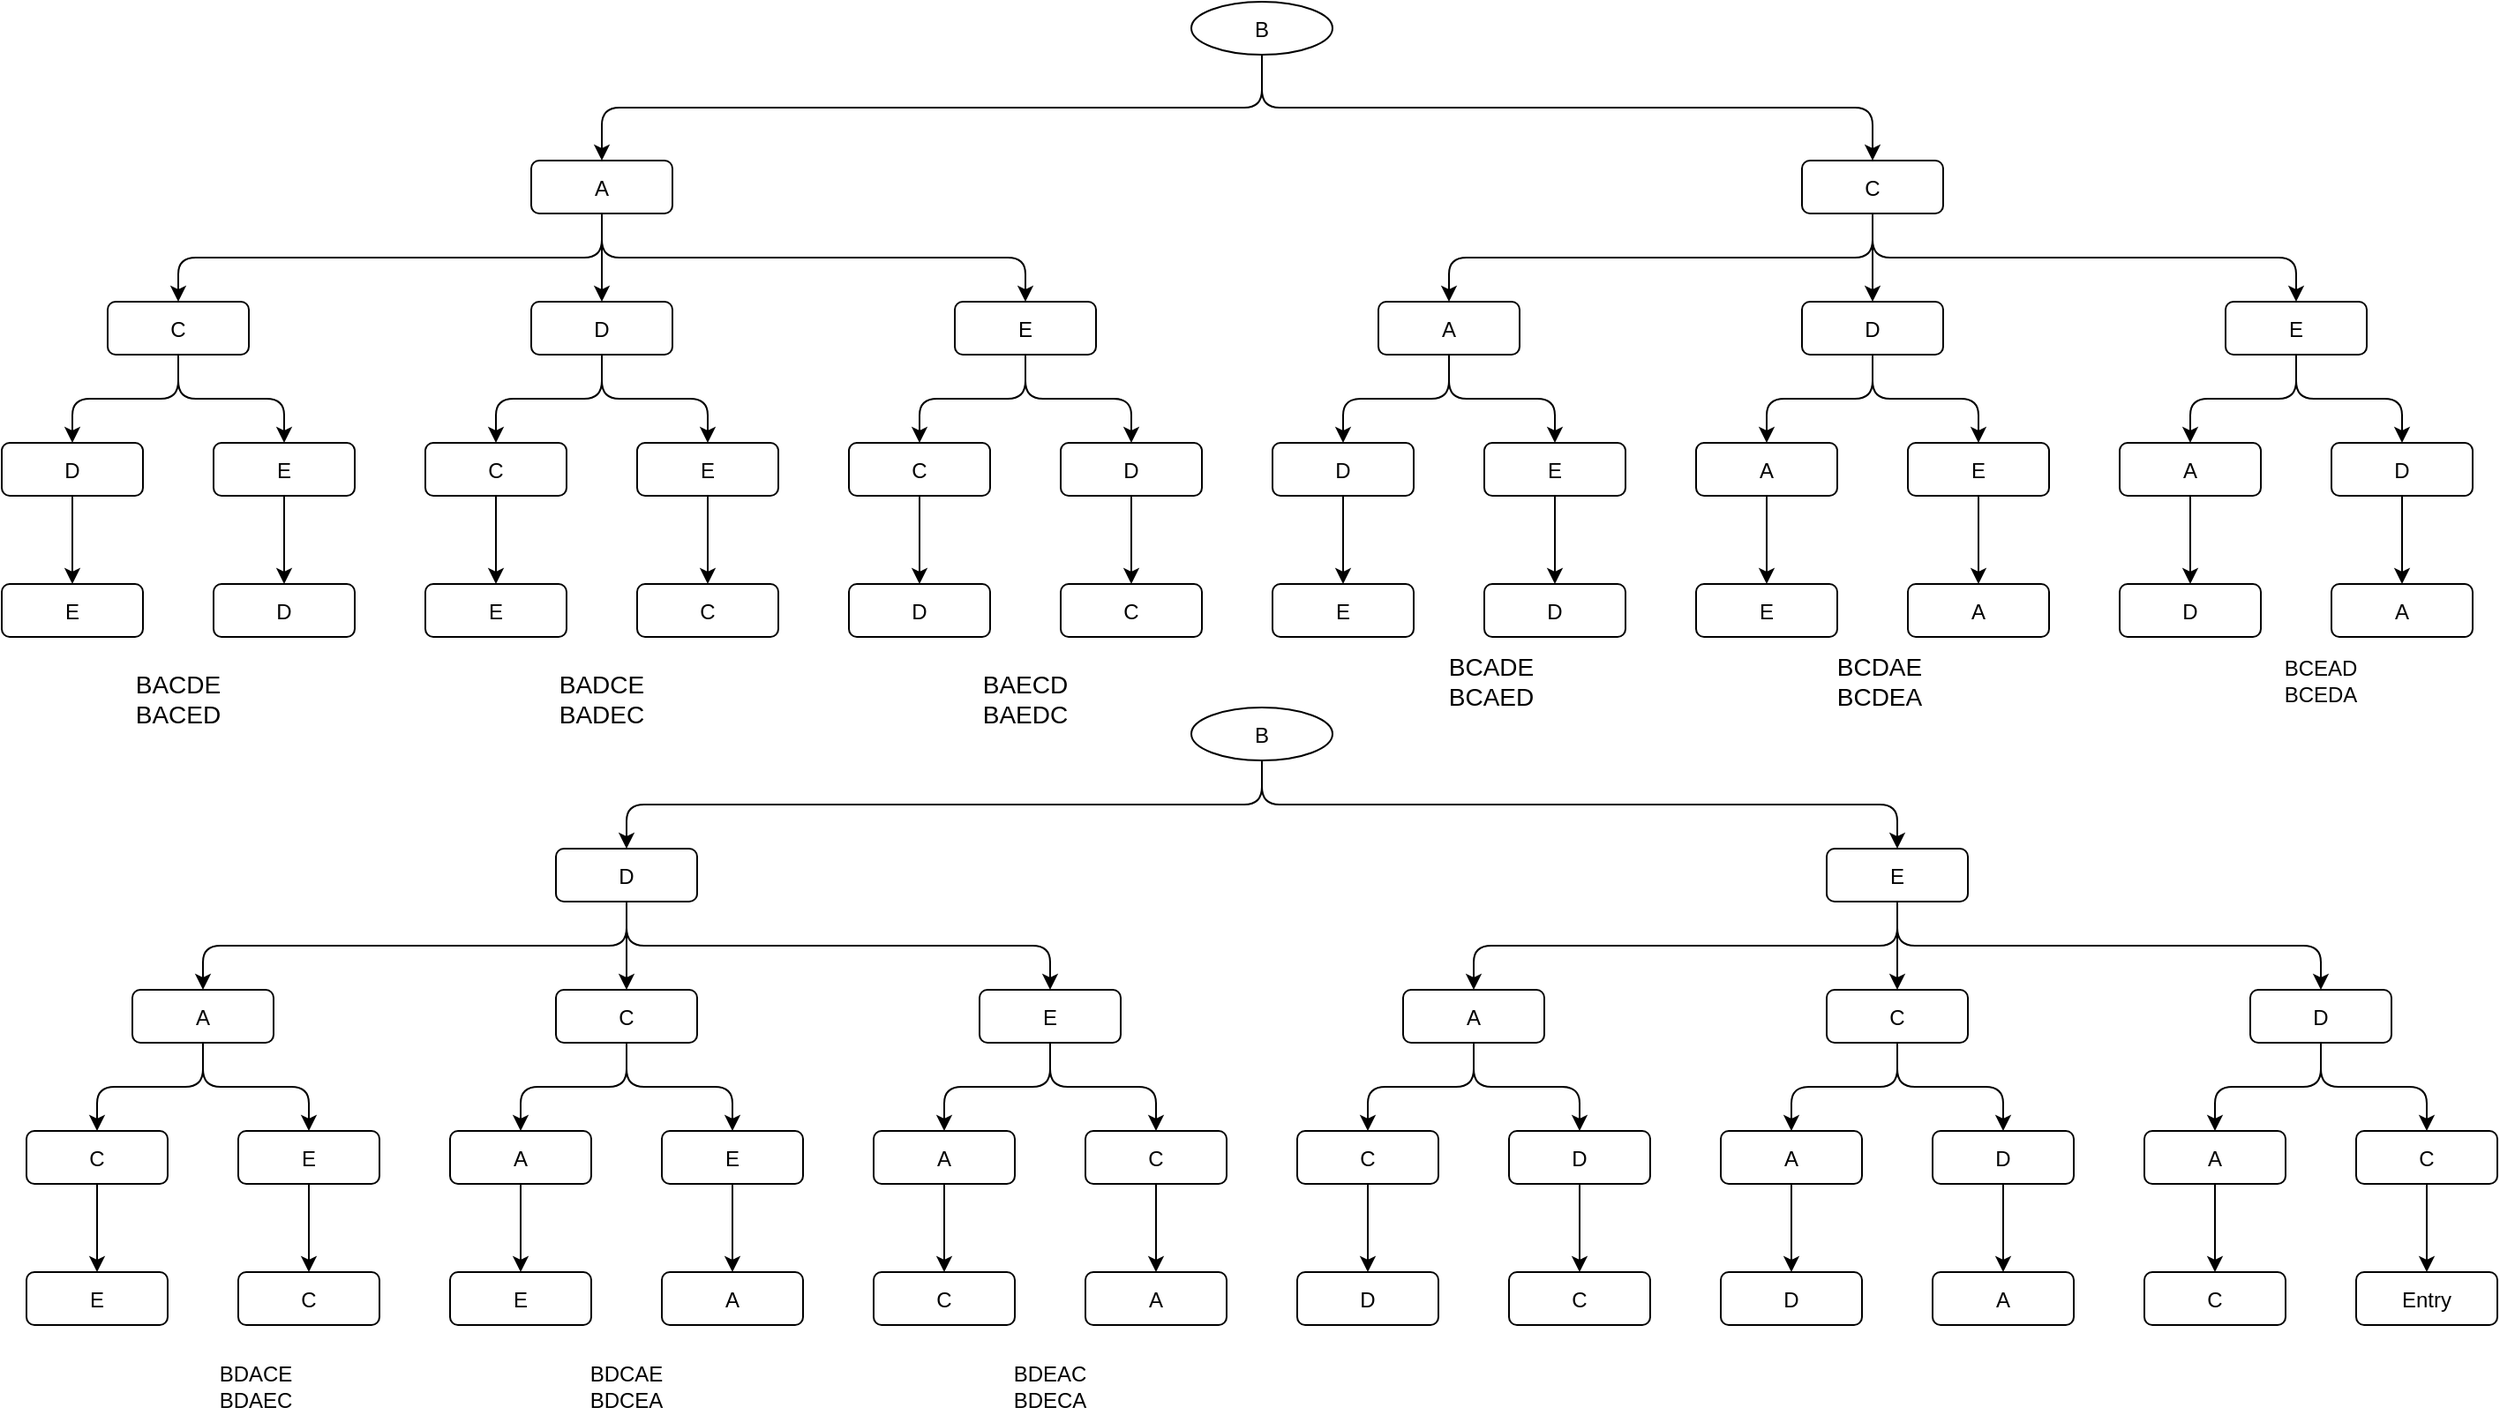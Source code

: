 <mxfile version="21.1.3" type="github">
  <diagram name="Page-1" id="O7FfPtnYejGDInr6tpNi">
    <mxGraphModel dx="1474" dy="924" grid="1" gridSize="10" guides="1" tooltips="1" connect="1" arrows="1" fold="1" page="1" pageScale="1" pageWidth="850" pageHeight="1100" math="0" shadow="0">
      <root>
        <mxCell id="0" />
        <mxCell id="1" parent="0" />
        <mxCell id="MlSDF2G6X2Ml6JZiUadf-2" value="B" style="ellipse" vertex="1" parent="1">
          <mxGeometry x="720" y="130" width="80" height="30" as="geometry" />
        </mxCell>
        <mxCell id="MlSDF2G6X2Ml6JZiUadf-3" value="A" style="rounded=1;" vertex="1" parent="1">
          <mxGeometry x="346" y="220" width="80" height="30" as="geometry" />
        </mxCell>
        <mxCell id="MlSDF2G6X2Ml6JZiUadf-4" value="" style="edgeStyle=elbowEdgeStyle;elbow=vertical;" edge="1" source="MlSDF2G6X2Ml6JZiUadf-2" target="MlSDF2G6X2Ml6JZiUadf-3" parent="1">
          <mxGeometry relative="1" as="geometry" />
        </mxCell>
        <mxCell id="MlSDF2G6X2Ml6JZiUadf-5" value="C" style="rounded=1;" vertex="1" parent="1">
          <mxGeometry x="106" y="300" width="80" height="30" as="geometry" />
        </mxCell>
        <mxCell id="MlSDF2G6X2Ml6JZiUadf-6" value="" style="edgeStyle=elbowEdgeStyle;elbow=vertical;" edge="1" source="MlSDF2G6X2Ml6JZiUadf-3" target="MlSDF2G6X2Ml6JZiUadf-5" parent="1">
          <mxGeometry relative="1" as="geometry" />
        </mxCell>
        <mxCell id="MlSDF2G6X2Ml6JZiUadf-7" value="C" style="rounded=1;" vertex="1" parent="1">
          <mxGeometry x="1066" y="220" width="80" height="30" as="geometry" />
        </mxCell>
        <mxCell id="MlSDF2G6X2Ml6JZiUadf-8" value="" style="edgeStyle=elbowEdgeStyle;elbow=vertical;" edge="1" source="MlSDF2G6X2Ml6JZiUadf-2" target="MlSDF2G6X2Ml6JZiUadf-7" parent="1">
          <mxGeometry relative="1" as="geometry" />
        </mxCell>
        <mxCell id="MlSDF2G6X2Ml6JZiUadf-13" value="D" style="rounded=1;" vertex="1" parent="1">
          <mxGeometry x="346" y="300" width="80" height="30" as="geometry" />
        </mxCell>
        <mxCell id="MlSDF2G6X2Ml6JZiUadf-14" value="" style="edgeStyle=elbowEdgeStyle;elbow=vertical;" edge="1" source="MlSDF2G6X2Ml6JZiUadf-3" target="MlSDF2G6X2Ml6JZiUadf-13" parent="1">
          <mxGeometry relative="1" as="geometry" />
        </mxCell>
        <mxCell id="MlSDF2G6X2Ml6JZiUadf-15" value="E" style="rounded=1;" vertex="1" parent="1">
          <mxGeometry x="586" y="300" width="80" height="30" as="geometry" />
        </mxCell>
        <mxCell id="MlSDF2G6X2Ml6JZiUadf-16" value="" style="edgeStyle=elbowEdgeStyle;elbow=vertical;" edge="1" source="MlSDF2G6X2Ml6JZiUadf-3" target="MlSDF2G6X2Ml6JZiUadf-15" parent="1">
          <mxGeometry relative="1" as="geometry" />
        </mxCell>
        <mxCell id="MlSDF2G6X2Ml6JZiUadf-17" value="D" style="rounded=1;" vertex="1" parent="1">
          <mxGeometry x="46" y="380" width="80" height="30" as="geometry" />
        </mxCell>
        <mxCell id="MlSDF2G6X2Ml6JZiUadf-18" value="" style="edgeStyle=elbowEdgeStyle;elbow=vertical;" edge="1" source="MlSDF2G6X2Ml6JZiUadf-5" target="MlSDF2G6X2Ml6JZiUadf-17" parent="1">
          <mxGeometry relative="1" as="geometry" />
        </mxCell>
        <mxCell id="MlSDF2G6X2Ml6JZiUadf-19" value="E" style="rounded=1;" vertex="1" parent="1">
          <mxGeometry x="166" y="380" width="80" height="30" as="geometry" />
        </mxCell>
        <mxCell id="MlSDF2G6X2Ml6JZiUadf-20" value="" style="edgeStyle=elbowEdgeStyle;elbow=vertical;" edge="1" source="MlSDF2G6X2Ml6JZiUadf-5" target="MlSDF2G6X2Ml6JZiUadf-19" parent="1">
          <mxGeometry relative="1" as="geometry" />
        </mxCell>
        <mxCell id="MlSDF2G6X2Ml6JZiUadf-21" value="C" style="rounded=1;" vertex="1" parent="1">
          <mxGeometry x="286" y="380" width="80" height="30" as="geometry" />
        </mxCell>
        <mxCell id="MlSDF2G6X2Ml6JZiUadf-22" value="" style="edgeStyle=elbowEdgeStyle;elbow=vertical;" edge="1" source="MlSDF2G6X2Ml6JZiUadf-13" target="MlSDF2G6X2Ml6JZiUadf-21" parent="1">
          <mxGeometry relative="1" as="geometry" />
        </mxCell>
        <mxCell id="MlSDF2G6X2Ml6JZiUadf-23" value="E" style="rounded=1;" vertex="1" parent="1">
          <mxGeometry x="406" y="380" width="80" height="30" as="geometry" />
        </mxCell>
        <mxCell id="MlSDF2G6X2Ml6JZiUadf-24" value="" style="edgeStyle=elbowEdgeStyle;elbow=vertical;" edge="1" source="MlSDF2G6X2Ml6JZiUadf-13" target="MlSDF2G6X2Ml6JZiUadf-23" parent="1">
          <mxGeometry relative="1" as="geometry" />
        </mxCell>
        <mxCell id="MlSDF2G6X2Ml6JZiUadf-25" value="C" style="rounded=1;" vertex="1" parent="1">
          <mxGeometry x="526" y="380" width="80" height="30" as="geometry" />
        </mxCell>
        <mxCell id="MlSDF2G6X2Ml6JZiUadf-26" value="" style="edgeStyle=elbowEdgeStyle;elbow=vertical;" edge="1" source="MlSDF2G6X2Ml6JZiUadf-15" target="MlSDF2G6X2Ml6JZiUadf-25" parent="1">
          <mxGeometry relative="1" as="geometry" />
        </mxCell>
        <mxCell id="MlSDF2G6X2Ml6JZiUadf-27" value="D" style="rounded=1;" vertex="1" parent="1">
          <mxGeometry x="646" y="380" width="80" height="30" as="geometry" />
        </mxCell>
        <mxCell id="MlSDF2G6X2Ml6JZiUadf-28" value="" style="edgeStyle=elbowEdgeStyle;elbow=vertical;" edge="1" source="MlSDF2G6X2Ml6JZiUadf-15" target="MlSDF2G6X2Ml6JZiUadf-27" parent="1">
          <mxGeometry relative="1" as="geometry" />
        </mxCell>
        <mxCell id="MlSDF2G6X2Ml6JZiUadf-29" value="A" style="rounded=1;" vertex="1" parent="1">
          <mxGeometry x="826" y="300" width="80" height="30" as="geometry" />
        </mxCell>
        <mxCell id="MlSDF2G6X2Ml6JZiUadf-30" value="" style="edgeStyle=elbowEdgeStyle;elbow=vertical;" edge="1" source="MlSDF2G6X2Ml6JZiUadf-7" target="MlSDF2G6X2Ml6JZiUadf-29" parent="1">
          <mxGeometry relative="1" as="geometry" />
        </mxCell>
        <mxCell id="MlSDF2G6X2Ml6JZiUadf-31" value="D" style="rounded=1;" vertex="1" parent="1">
          <mxGeometry x="1066" y="300" width="80" height="30" as="geometry" />
        </mxCell>
        <mxCell id="MlSDF2G6X2Ml6JZiUadf-32" value="" style="edgeStyle=elbowEdgeStyle;elbow=vertical;" edge="1" source="MlSDF2G6X2Ml6JZiUadf-7" target="MlSDF2G6X2Ml6JZiUadf-31" parent="1">
          <mxGeometry relative="1" as="geometry" />
        </mxCell>
        <mxCell id="MlSDF2G6X2Ml6JZiUadf-33" value="E" style="rounded=1;" vertex="1" parent="1">
          <mxGeometry x="1306" y="300" width="80" height="30" as="geometry" />
        </mxCell>
        <mxCell id="MlSDF2G6X2Ml6JZiUadf-34" value="" style="edgeStyle=elbowEdgeStyle;elbow=vertical;" edge="1" source="MlSDF2G6X2Ml6JZiUadf-7" target="MlSDF2G6X2Ml6JZiUadf-33" parent="1">
          <mxGeometry relative="1" as="geometry" />
        </mxCell>
        <mxCell id="MlSDF2G6X2Ml6JZiUadf-35" value="D" style="rounded=1;" vertex="1" parent="1">
          <mxGeometry x="766" y="380" width="80" height="30" as="geometry" />
        </mxCell>
        <mxCell id="MlSDF2G6X2Ml6JZiUadf-36" value="" style="edgeStyle=elbowEdgeStyle;elbow=vertical;" edge="1" source="MlSDF2G6X2Ml6JZiUadf-29" target="MlSDF2G6X2Ml6JZiUadf-35" parent="1">
          <mxGeometry relative="1" as="geometry" />
        </mxCell>
        <mxCell id="MlSDF2G6X2Ml6JZiUadf-37" value="E" style="rounded=1;" vertex="1" parent="1">
          <mxGeometry x="766" y="460" width="80" height="30" as="geometry" />
        </mxCell>
        <mxCell id="MlSDF2G6X2Ml6JZiUadf-38" value="" style="edgeStyle=elbowEdgeStyle;elbow=vertical;" edge="1" source="MlSDF2G6X2Ml6JZiUadf-35" target="MlSDF2G6X2Ml6JZiUadf-37" parent="1">
          <mxGeometry relative="1" as="geometry" />
        </mxCell>
        <mxCell id="MlSDF2G6X2Ml6JZiUadf-39" value="E" style="rounded=1;" vertex="1" parent="1">
          <mxGeometry x="886" y="380" width="80" height="30" as="geometry" />
        </mxCell>
        <mxCell id="MlSDF2G6X2Ml6JZiUadf-40" value="" style="edgeStyle=elbowEdgeStyle;elbow=vertical;" edge="1" source="MlSDF2G6X2Ml6JZiUadf-29" target="MlSDF2G6X2Ml6JZiUadf-39" parent="1">
          <mxGeometry relative="1" as="geometry" />
        </mxCell>
        <mxCell id="MlSDF2G6X2Ml6JZiUadf-41" value="A" style="rounded=1;" vertex="1" parent="1">
          <mxGeometry x="1006" y="380" width="80" height="30" as="geometry" />
        </mxCell>
        <mxCell id="MlSDF2G6X2Ml6JZiUadf-42" value="" style="edgeStyle=elbowEdgeStyle;elbow=vertical;" edge="1" source="MlSDF2G6X2Ml6JZiUadf-31" target="MlSDF2G6X2Ml6JZiUadf-41" parent="1">
          <mxGeometry relative="1" as="geometry" />
        </mxCell>
        <mxCell id="MlSDF2G6X2Ml6JZiUadf-43" value="E" style="rounded=1;" vertex="1" parent="1">
          <mxGeometry x="1126" y="380" width="80" height="30" as="geometry" />
        </mxCell>
        <mxCell id="MlSDF2G6X2Ml6JZiUadf-44" value="" style="edgeStyle=elbowEdgeStyle;elbow=vertical;" edge="1" source="MlSDF2G6X2Ml6JZiUadf-31" target="MlSDF2G6X2Ml6JZiUadf-43" parent="1">
          <mxGeometry relative="1" as="geometry" />
        </mxCell>
        <mxCell id="MlSDF2G6X2Ml6JZiUadf-45" value="A" style="rounded=1;" vertex="1" parent="1">
          <mxGeometry x="1246" y="380" width="80" height="30" as="geometry" />
        </mxCell>
        <mxCell id="MlSDF2G6X2Ml6JZiUadf-46" value="" style="edgeStyle=elbowEdgeStyle;elbow=vertical;" edge="1" source="MlSDF2G6X2Ml6JZiUadf-33" target="MlSDF2G6X2Ml6JZiUadf-45" parent="1">
          <mxGeometry relative="1" as="geometry" />
        </mxCell>
        <mxCell id="MlSDF2G6X2Ml6JZiUadf-47" value="D" style="rounded=1;" vertex="1" parent="1">
          <mxGeometry x="1366" y="380" width="80" height="30" as="geometry" />
        </mxCell>
        <mxCell id="MlSDF2G6X2Ml6JZiUadf-48" value="" style="edgeStyle=elbowEdgeStyle;elbow=vertical;" edge="1" source="MlSDF2G6X2Ml6JZiUadf-33" target="MlSDF2G6X2Ml6JZiUadf-47" parent="1">
          <mxGeometry relative="1" as="geometry" />
        </mxCell>
        <mxCell id="MlSDF2G6X2Ml6JZiUadf-49" value="E" style="rounded=1;" vertex="1" parent="1">
          <mxGeometry x="46" y="460" width="80" height="30" as="geometry" />
        </mxCell>
        <mxCell id="MlSDF2G6X2Ml6JZiUadf-50" value="" style="edgeStyle=elbowEdgeStyle;elbow=vertical;" edge="1" source="MlSDF2G6X2Ml6JZiUadf-17" target="MlSDF2G6X2Ml6JZiUadf-49" parent="1">
          <mxGeometry relative="1" as="geometry" />
        </mxCell>
        <mxCell id="MlSDF2G6X2Ml6JZiUadf-51" value="D" style="rounded=1;" vertex="1" parent="1">
          <mxGeometry x="166" y="460" width="80" height="30" as="geometry" />
        </mxCell>
        <mxCell id="MlSDF2G6X2Ml6JZiUadf-52" value="" style="edgeStyle=elbowEdgeStyle;elbow=vertical;" edge="1" source="MlSDF2G6X2Ml6JZiUadf-19" target="MlSDF2G6X2Ml6JZiUadf-51" parent="1">
          <mxGeometry relative="1" as="geometry" />
        </mxCell>
        <mxCell id="MlSDF2G6X2Ml6JZiUadf-53" value="E" style="rounded=1;" vertex="1" parent="1">
          <mxGeometry x="286" y="460" width="80" height="30" as="geometry" />
        </mxCell>
        <mxCell id="MlSDF2G6X2Ml6JZiUadf-54" value="" style="edgeStyle=elbowEdgeStyle;elbow=vertical;" edge="1" source="MlSDF2G6X2Ml6JZiUadf-21" target="MlSDF2G6X2Ml6JZiUadf-53" parent="1">
          <mxGeometry relative="1" as="geometry" />
        </mxCell>
        <mxCell id="MlSDF2G6X2Ml6JZiUadf-55" value="C" style="rounded=1;" vertex="1" parent="1">
          <mxGeometry x="406" y="460" width="80" height="30" as="geometry" />
        </mxCell>
        <mxCell id="MlSDF2G6X2Ml6JZiUadf-56" value="" style="edgeStyle=elbowEdgeStyle;elbow=vertical;" edge="1" source="MlSDF2G6X2Ml6JZiUadf-23" target="MlSDF2G6X2Ml6JZiUadf-55" parent="1">
          <mxGeometry relative="1" as="geometry" />
        </mxCell>
        <mxCell id="MlSDF2G6X2Ml6JZiUadf-57" value="D" style="rounded=1;" vertex="1" parent="1">
          <mxGeometry x="526" y="460" width="80" height="30" as="geometry" />
        </mxCell>
        <mxCell id="MlSDF2G6X2Ml6JZiUadf-58" value="" style="edgeStyle=elbowEdgeStyle;elbow=vertical;" edge="1" source="MlSDF2G6X2Ml6JZiUadf-25" target="MlSDF2G6X2Ml6JZiUadf-57" parent="1">
          <mxGeometry relative="1" as="geometry" />
        </mxCell>
        <mxCell id="MlSDF2G6X2Ml6JZiUadf-59" value="C" style="rounded=1;" vertex="1" parent="1">
          <mxGeometry x="646" y="460" width="80" height="30" as="geometry" />
        </mxCell>
        <mxCell id="MlSDF2G6X2Ml6JZiUadf-60" value="" style="edgeStyle=elbowEdgeStyle;elbow=vertical;" edge="1" source="MlSDF2G6X2Ml6JZiUadf-27" target="MlSDF2G6X2Ml6JZiUadf-59" parent="1">
          <mxGeometry relative="1" as="geometry" />
        </mxCell>
        <mxCell id="MlSDF2G6X2Ml6JZiUadf-61" value="D" style="rounded=1;" vertex="1" parent="1">
          <mxGeometry x="886" y="460" width="80" height="30" as="geometry" />
        </mxCell>
        <mxCell id="MlSDF2G6X2Ml6JZiUadf-62" value="" style="edgeStyle=elbowEdgeStyle;elbow=vertical;" edge="1" source="MlSDF2G6X2Ml6JZiUadf-39" target="MlSDF2G6X2Ml6JZiUadf-61" parent="1">
          <mxGeometry relative="1" as="geometry" />
        </mxCell>
        <mxCell id="MlSDF2G6X2Ml6JZiUadf-63" value="E" style="rounded=1;" vertex="1" parent="1">
          <mxGeometry x="1006" y="460" width="80" height="30" as="geometry" />
        </mxCell>
        <mxCell id="MlSDF2G6X2Ml6JZiUadf-64" value="" style="edgeStyle=elbowEdgeStyle;elbow=vertical;" edge="1" source="MlSDF2G6X2Ml6JZiUadf-41" target="MlSDF2G6X2Ml6JZiUadf-63" parent="1">
          <mxGeometry relative="1" as="geometry" />
        </mxCell>
        <mxCell id="MlSDF2G6X2Ml6JZiUadf-65" value="A" style="rounded=1;" vertex="1" parent="1">
          <mxGeometry x="1126" y="460" width="80" height="30" as="geometry" />
        </mxCell>
        <mxCell id="MlSDF2G6X2Ml6JZiUadf-66" value="" style="edgeStyle=elbowEdgeStyle;elbow=vertical;" edge="1" source="MlSDF2G6X2Ml6JZiUadf-43" target="MlSDF2G6X2Ml6JZiUadf-65" parent="1">
          <mxGeometry relative="1" as="geometry" />
        </mxCell>
        <mxCell id="MlSDF2G6X2Ml6JZiUadf-67" value="D" style="rounded=1;" vertex="1" parent="1">
          <mxGeometry x="1246" y="460" width="80" height="30" as="geometry" />
        </mxCell>
        <mxCell id="MlSDF2G6X2Ml6JZiUadf-68" value="" style="edgeStyle=elbowEdgeStyle;elbow=vertical;" edge="1" source="MlSDF2G6X2Ml6JZiUadf-45" target="MlSDF2G6X2Ml6JZiUadf-67" parent="1">
          <mxGeometry relative="1" as="geometry" />
        </mxCell>
        <mxCell id="MlSDF2G6X2Ml6JZiUadf-69" value="A" style="rounded=1;" vertex="1" parent="1">
          <mxGeometry x="1366" y="460" width="80" height="30" as="geometry" />
        </mxCell>
        <mxCell id="MlSDF2G6X2Ml6JZiUadf-70" value="" style="edgeStyle=elbowEdgeStyle;elbow=vertical;" edge="1" source="MlSDF2G6X2Ml6JZiUadf-47" target="MlSDF2G6X2Ml6JZiUadf-69" parent="1">
          <mxGeometry relative="1" as="geometry" />
        </mxCell>
        <mxCell id="MlSDF2G6X2Ml6JZiUadf-92" value="B" style="ellipse" vertex="1" parent="1">
          <mxGeometry x="720" y="530" width="80" height="30" as="geometry" />
        </mxCell>
        <mxCell id="MlSDF2G6X2Ml6JZiUadf-93" value="D" style="rounded=1;" vertex="1" parent="1">
          <mxGeometry x="360" y="610" width="80" height="30" as="geometry" />
        </mxCell>
        <mxCell id="MlSDF2G6X2Ml6JZiUadf-94" value="" style="edgeStyle=elbowEdgeStyle;elbow=vertical;" edge="1" source="MlSDF2G6X2Ml6JZiUadf-92" target="MlSDF2G6X2Ml6JZiUadf-93" parent="1">
          <mxGeometry relative="1" as="geometry" />
        </mxCell>
        <mxCell id="MlSDF2G6X2Ml6JZiUadf-95" value="E" style="rounded=1;" vertex="1" parent="1">
          <mxGeometry x="1080" y="610" width="80" height="30" as="geometry" />
        </mxCell>
        <mxCell id="MlSDF2G6X2Ml6JZiUadf-96" value="" style="edgeStyle=elbowEdgeStyle;elbow=vertical;" edge="1" source="MlSDF2G6X2Ml6JZiUadf-92" target="MlSDF2G6X2Ml6JZiUadf-95" parent="1">
          <mxGeometry relative="1" as="geometry" />
        </mxCell>
        <mxCell id="MlSDF2G6X2Ml6JZiUadf-97" value="A" style="rounded=1;" vertex="1" parent="1">
          <mxGeometry x="120" y="690" width="80" height="30" as="geometry" />
        </mxCell>
        <mxCell id="MlSDF2G6X2Ml6JZiUadf-98" value="" style="edgeStyle=elbowEdgeStyle;elbow=vertical;" edge="1" source="MlSDF2G6X2Ml6JZiUadf-93" target="MlSDF2G6X2Ml6JZiUadf-97" parent="1">
          <mxGeometry relative="1" as="geometry" />
        </mxCell>
        <mxCell id="MlSDF2G6X2Ml6JZiUadf-99" value="C" style="rounded=1;" vertex="1" parent="1">
          <mxGeometry x="360" y="690" width="80" height="30" as="geometry" />
        </mxCell>
        <mxCell id="MlSDF2G6X2Ml6JZiUadf-100" value="" style="edgeStyle=elbowEdgeStyle;elbow=vertical;" edge="1" source="MlSDF2G6X2Ml6JZiUadf-93" target="MlSDF2G6X2Ml6JZiUadf-99" parent="1">
          <mxGeometry relative="1" as="geometry" />
        </mxCell>
        <mxCell id="MlSDF2G6X2Ml6JZiUadf-101" value="E" style="rounded=1;" vertex="1" parent="1">
          <mxGeometry x="600" y="690" width="80" height="30" as="geometry" />
        </mxCell>
        <mxCell id="MlSDF2G6X2Ml6JZiUadf-102" value="" style="edgeStyle=elbowEdgeStyle;elbow=vertical;" edge="1" source="MlSDF2G6X2Ml6JZiUadf-93" target="MlSDF2G6X2Ml6JZiUadf-101" parent="1">
          <mxGeometry relative="1" as="geometry" />
        </mxCell>
        <mxCell id="MlSDF2G6X2Ml6JZiUadf-103" value="A" style="rounded=1;" vertex="1" parent="1">
          <mxGeometry x="840" y="690" width="80" height="30" as="geometry" />
        </mxCell>
        <mxCell id="MlSDF2G6X2Ml6JZiUadf-104" value="" style="edgeStyle=elbowEdgeStyle;elbow=vertical;" edge="1" source="MlSDF2G6X2Ml6JZiUadf-95" target="MlSDF2G6X2Ml6JZiUadf-103" parent="1">
          <mxGeometry relative="1" as="geometry" />
        </mxCell>
        <mxCell id="MlSDF2G6X2Ml6JZiUadf-105" value="C" style="rounded=1;" vertex="1" parent="1">
          <mxGeometry x="1080" y="690" width="80" height="30" as="geometry" />
        </mxCell>
        <mxCell id="MlSDF2G6X2Ml6JZiUadf-106" value="" style="edgeStyle=elbowEdgeStyle;elbow=vertical;" edge="1" source="MlSDF2G6X2Ml6JZiUadf-95" target="MlSDF2G6X2Ml6JZiUadf-105" parent="1">
          <mxGeometry relative="1" as="geometry" />
        </mxCell>
        <mxCell id="MlSDF2G6X2Ml6JZiUadf-107" value="D" style="rounded=1;" vertex="1" parent="1">
          <mxGeometry x="1320" y="690" width="80" height="30" as="geometry" />
        </mxCell>
        <mxCell id="MlSDF2G6X2Ml6JZiUadf-108" value="" style="edgeStyle=elbowEdgeStyle;elbow=vertical;" edge="1" source="MlSDF2G6X2Ml6JZiUadf-95" target="MlSDF2G6X2Ml6JZiUadf-107" parent="1">
          <mxGeometry relative="1" as="geometry" />
        </mxCell>
        <mxCell id="MlSDF2G6X2Ml6JZiUadf-109" value="C" style="rounded=1;" vertex="1" parent="1">
          <mxGeometry x="60" y="770" width="80" height="30" as="geometry" />
        </mxCell>
        <mxCell id="MlSDF2G6X2Ml6JZiUadf-110" value="" style="edgeStyle=elbowEdgeStyle;elbow=vertical;" edge="1" source="MlSDF2G6X2Ml6JZiUadf-97" target="MlSDF2G6X2Ml6JZiUadf-109" parent="1">
          <mxGeometry relative="1" as="geometry" />
        </mxCell>
        <mxCell id="MlSDF2G6X2Ml6JZiUadf-111" value="E" style="rounded=1;" vertex="1" parent="1">
          <mxGeometry x="180" y="770" width="80" height="30" as="geometry" />
        </mxCell>
        <mxCell id="MlSDF2G6X2Ml6JZiUadf-112" value="" style="edgeStyle=elbowEdgeStyle;elbow=vertical;" edge="1" source="MlSDF2G6X2Ml6JZiUadf-97" target="MlSDF2G6X2Ml6JZiUadf-111" parent="1">
          <mxGeometry relative="1" as="geometry" />
        </mxCell>
        <mxCell id="MlSDF2G6X2Ml6JZiUadf-113" value="A" style="rounded=1;" vertex="1" parent="1">
          <mxGeometry x="300" y="770" width="80" height="30" as="geometry" />
        </mxCell>
        <mxCell id="MlSDF2G6X2Ml6JZiUadf-114" value="" style="edgeStyle=elbowEdgeStyle;elbow=vertical;" edge="1" source="MlSDF2G6X2Ml6JZiUadf-99" target="MlSDF2G6X2Ml6JZiUadf-113" parent="1">
          <mxGeometry relative="1" as="geometry" />
        </mxCell>
        <mxCell id="MlSDF2G6X2Ml6JZiUadf-115" value="E" style="rounded=1;" vertex="1" parent="1">
          <mxGeometry x="420" y="770" width="80" height="30" as="geometry" />
        </mxCell>
        <mxCell id="MlSDF2G6X2Ml6JZiUadf-116" value="" style="edgeStyle=elbowEdgeStyle;elbow=vertical;" edge="1" source="MlSDF2G6X2Ml6JZiUadf-99" target="MlSDF2G6X2Ml6JZiUadf-115" parent="1">
          <mxGeometry relative="1" as="geometry" />
        </mxCell>
        <mxCell id="MlSDF2G6X2Ml6JZiUadf-117" value="A" style="rounded=1;" vertex="1" parent="1">
          <mxGeometry x="540" y="770" width="80" height="30" as="geometry" />
        </mxCell>
        <mxCell id="MlSDF2G6X2Ml6JZiUadf-118" value="" style="edgeStyle=elbowEdgeStyle;elbow=vertical;" edge="1" source="MlSDF2G6X2Ml6JZiUadf-101" target="MlSDF2G6X2Ml6JZiUadf-117" parent="1">
          <mxGeometry relative="1" as="geometry" />
        </mxCell>
        <mxCell id="MlSDF2G6X2Ml6JZiUadf-119" value="C" style="rounded=1;" vertex="1" parent="1">
          <mxGeometry x="660" y="770" width="80" height="30" as="geometry" />
        </mxCell>
        <mxCell id="MlSDF2G6X2Ml6JZiUadf-120" value="" style="edgeStyle=elbowEdgeStyle;elbow=vertical;" edge="1" source="MlSDF2G6X2Ml6JZiUadf-101" target="MlSDF2G6X2Ml6JZiUadf-119" parent="1">
          <mxGeometry relative="1" as="geometry" />
        </mxCell>
        <mxCell id="MlSDF2G6X2Ml6JZiUadf-121" value="C" style="rounded=1;" vertex="1" parent="1">
          <mxGeometry x="780" y="770" width="80" height="30" as="geometry" />
        </mxCell>
        <mxCell id="MlSDF2G6X2Ml6JZiUadf-122" value="" style="edgeStyle=elbowEdgeStyle;elbow=vertical;" edge="1" source="MlSDF2G6X2Ml6JZiUadf-103" target="MlSDF2G6X2Ml6JZiUadf-121" parent="1">
          <mxGeometry relative="1" as="geometry" />
        </mxCell>
        <mxCell id="MlSDF2G6X2Ml6JZiUadf-123" value="D" style="rounded=1;" vertex="1" parent="1">
          <mxGeometry x="900" y="770" width="80" height="30" as="geometry" />
        </mxCell>
        <mxCell id="MlSDF2G6X2Ml6JZiUadf-124" value="" style="edgeStyle=elbowEdgeStyle;elbow=vertical;" edge="1" source="MlSDF2G6X2Ml6JZiUadf-103" target="MlSDF2G6X2Ml6JZiUadf-123" parent="1">
          <mxGeometry relative="1" as="geometry" />
        </mxCell>
        <mxCell id="MlSDF2G6X2Ml6JZiUadf-125" value="A" style="rounded=1;" vertex="1" parent="1">
          <mxGeometry x="1020" y="770" width="80" height="30" as="geometry" />
        </mxCell>
        <mxCell id="MlSDF2G6X2Ml6JZiUadf-126" value="" style="edgeStyle=elbowEdgeStyle;elbow=vertical;" edge="1" source="MlSDF2G6X2Ml6JZiUadf-105" target="MlSDF2G6X2Ml6JZiUadf-125" parent="1">
          <mxGeometry relative="1" as="geometry" />
        </mxCell>
        <mxCell id="MlSDF2G6X2Ml6JZiUadf-127" value="D" style="rounded=1;" vertex="1" parent="1">
          <mxGeometry x="1140" y="770" width="80" height="30" as="geometry" />
        </mxCell>
        <mxCell id="MlSDF2G6X2Ml6JZiUadf-128" value="" style="edgeStyle=elbowEdgeStyle;elbow=vertical;" edge="1" source="MlSDF2G6X2Ml6JZiUadf-105" target="MlSDF2G6X2Ml6JZiUadf-127" parent="1">
          <mxGeometry relative="1" as="geometry" />
        </mxCell>
        <mxCell id="MlSDF2G6X2Ml6JZiUadf-129" value="A" style="rounded=1;" vertex="1" parent="1">
          <mxGeometry x="1260" y="770" width="80" height="30" as="geometry" />
        </mxCell>
        <mxCell id="MlSDF2G6X2Ml6JZiUadf-130" value="" style="edgeStyle=elbowEdgeStyle;elbow=vertical;" edge="1" source="MlSDF2G6X2Ml6JZiUadf-107" target="MlSDF2G6X2Ml6JZiUadf-129" parent="1">
          <mxGeometry relative="1" as="geometry" />
        </mxCell>
        <mxCell id="MlSDF2G6X2Ml6JZiUadf-131" value="C" style="rounded=1;" vertex="1" parent="1">
          <mxGeometry x="1380" y="770" width="80" height="30" as="geometry" />
        </mxCell>
        <mxCell id="MlSDF2G6X2Ml6JZiUadf-132" value="" style="edgeStyle=elbowEdgeStyle;elbow=vertical;" edge="1" source="MlSDF2G6X2Ml6JZiUadf-107" target="MlSDF2G6X2Ml6JZiUadf-131" parent="1">
          <mxGeometry relative="1" as="geometry" />
        </mxCell>
        <mxCell id="MlSDF2G6X2Ml6JZiUadf-133" value="E" style="rounded=1;" vertex="1" parent="1">
          <mxGeometry x="60" y="850" width="80" height="30" as="geometry" />
        </mxCell>
        <mxCell id="MlSDF2G6X2Ml6JZiUadf-134" value="" style="edgeStyle=elbowEdgeStyle;elbow=vertical;" edge="1" source="MlSDF2G6X2Ml6JZiUadf-109" target="MlSDF2G6X2Ml6JZiUadf-133" parent="1">
          <mxGeometry relative="1" as="geometry" />
        </mxCell>
        <mxCell id="MlSDF2G6X2Ml6JZiUadf-135" value="C" style="rounded=1;" vertex="1" parent="1">
          <mxGeometry x="180" y="850" width="80" height="30" as="geometry" />
        </mxCell>
        <mxCell id="MlSDF2G6X2Ml6JZiUadf-136" value="" style="edgeStyle=elbowEdgeStyle;elbow=vertical;" edge="1" source="MlSDF2G6X2Ml6JZiUadf-111" target="MlSDF2G6X2Ml6JZiUadf-135" parent="1">
          <mxGeometry relative="1" as="geometry" />
        </mxCell>
        <mxCell id="MlSDF2G6X2Ml6JZiUadf-137" value="E" style="rounded=1;" vertex="1" parent="1">
          <mxGeometry x="300" y="850" width="80" height="30" as="geometry" />
        </mxCell>
        <mxCell id="MlSDF2G6X2Ml6JZiUadf-138" value="" style="edgeStyle=elbowEdgeStyle;elbow=vertical;" edge="1" source="MlSDF2G6X2Ml6JZiUadf-113" target="MlSDF2G6X2Ml6JZiUadf-137" parent="1">
          <mxGeometry relative="1" as="geometry" />
        </mxCell>
        <mxCell id="MlSDF2G6X2Ml6JZiUadf-139" value="A" style="rounded=1;" vertex="1" parent="1">
          <mxGeometry x="420" y="850" width="80" height="30" as="geometry" />
        </mxCell>
        <mxCell id="MlSDF2G6X2Ml6JZiUadf-140" value="" style="edgeStyle=elbowEdgeStyle;elbow=vertical;" edge="1" source="MlSDF2G6X2Ml6JZiUadf-115" target="MlSDF2G6X2Ml6JZiUadf-139" parent="1">
          <mxGeometry relative="1" as="geometry" />
        </mxCell>
        <mxCell id="MlSDF2G6X2Ml6JZiUadf-141" value="C" style="rounded=1;" vertex="1" parent="1">
          <mxGeometry x="540" y="850" width="80" height="30" as="geometry" />
        </mxCell>
        <mxCell id="MlSDF2G6X2Ml6JZiUadf-142" value="" style="edgeStyle=elbowEdgeStyle;elbow=vertical;" edge="1" source="MlSDF2G6X2Ml6JZiUadf-117" target="MlSDF2G6X2Ml6JZiUadf-141" parent="1">
          <mxGeometry relative="1" as="geometry" />
        </mxCell>
        <mxCell id="MlSDF2G6X2Ml6JZiUadf-143" value="A" style="rounded=1;" vertex="1" parent="1">
          <mxGeometry x="660" y="850" width="80" height="30" as="geometry" />
        </mxCell>
        <mxCell id="MlSDF2G6X2Ml6JZiUadf-144" value="" style="edgeStyle=elbowEdgeStyle;elbow=vertical;" edge="1" source="MlSDF2G6X2Ml6JZiUadf-119" target="MlSDF2G6X2Ml6JZiUadf-143" parent="1">
          <mxGeometry relative="1" as="geometry" />
        </mxCell>
        <mxCell id="MlSDF2G6X2Ml6JZiUadf-145" value="D" style="rounded=1;" vertex="1" parent="1">
          <mxGeometry x="780" y="850" width="80" height="30" as="geometry" />
        </mxCell>
        <mxCell id="MlSDF2G6X2Ml6JZiUadf-146" value="" style="edgeStyle=elbowEdgeStyle;elbow=vertical;" edge="1" source="MlSDF2G6X2Ml6JZiUadf-121" target="MlSDF2G6X2Ml6JZiUadf-145" parent="1">
          <mxGeometry relative="1" as="geometry" />
        </mxCell>
        <mxCell id="MlSDF2G6X2Ml6JZiUadf-147" value="C" style="rounded=1;" vertex="1" parent="1">
          <mxGeometry x="900" y="850" width="80" height="30" as="geometry" />
        </mxCell>
        <mxCell id="MlSDF2G6X2Ml6JZiUadf-148" value="" style="edgeStyle=elbowEdgeStyle;elbow=vertical;" edge="1" source="MlSDF2G6X2Ml6JZiUadf-123" target="MlSDF2G6X2Ml6JZiUadf-147" parent="1">
          <mxGeometry relative="1" as="geometry" />
        </mxCell>
        <mxCell id="MlSDF2G6X2Ml6JZiUadf-149" value="D" style="rounded=1;" vertex="1" parent="1">
          <mxGeometry x="1020" y="850" width="80" height="30" as="geometry" />
        </mxCell>
        <mxCell id="MlSDF2G6X2Ml6JZiUadf-150" value="" style="edgeStyle=elbowEdgeStyle;elbow=vertical;" edge="1" source="MlSDF2G6X2Ml6JZiUadf-125" target="MlSDF2G6X2Ml6JZiUadf-149" parent="1">
          <mxGeometry relative="1" as="geometry" />
        </mxCell>
        <mxCell id="MlSDF2G6X2Ml6JZiUadf-151" value="A" style="rounded=1;" vertex="1" parent="1">
          <mxGeometry x="1140" y="850" width="80" height="30" as="geometry" />
        </mxCell>
        <mxCell id="MlSDF2G6X2Ml6JZiUadf-152" value="" style="edgeStyle=elbowEdgeStyle;elbow=vertical;" edge="1" source="MlSDF2G6X2Ml6JZiUadf-127" target="MlSDF2G6X2Ml6JZiUadf-151" parent="1">
          <mxGeometry relative="1" as="geometry" />
        </mxCell>
        <mxCell id="MlSDF2G6X2Ml6JZiUadf-153" value="C" style="rounded=1;" vertex="1" parent="1">
          <mxGeometry x="1260" y="850" width="80" height="30" as="geometry" />
        </mxCell>
        <mxCell id="MlSDF2G6X2Ml6JZiUadf-154" value="" style="edgeStyle=elbowEdgeStyle;elbow=vertical;" edge="1" source="MlSDF2G6X2Ml6JZiUadf-129" target="MlSDF2G6X2Ml6JZiUadf-153" parent="1">
          <mxGeometry relative="1" as="geometry" />
        </mxCell>
        <mxCell id="MlSDF2G6X2Ml6JZiUadf-155" value="Entry" style="rounded=1;" vertex="1" parent="1">
          <mxGeometry x="1380" y="850" width="80" height="30" as="geometry" />
        </mxCell>
        <mxCell id="MlSDF2G6X2Ml6JZiUadf-156" value="" style="edgeStyle=elbowEdgeStyle;elbow=vertical;" edge="1" source="MlSDF2G6X2Ml6JZiUadf-131" target="MlSDF2G6X2Ml6JZiUadf-155" parent="1">
          <mxGeometry relative="1" as="geometry" />
        </mxCell>
        <mxCell id="MlSDF2G6X2Ml6JZiUadf-157" value="&lt;font style=&quot;font-size: 14px;&quot;&gt;BACDE&lt;br&gt;BACED&lt;/font&gt;" style="text;strokeColor=none;align=center;fillColor=none;html=1;verticalAlign=middle;whiteSpace=wrap;rounded=0;" vertex="1" parent="1">
          <mxGeometry x="116" y="510" width="60" height="30" as="geometry" />
        </mxCell>
        <mxCell id="MlSDF2G6X2Ml6JZiUadf-158" value="&lt;font style=&quot;font-size: 14px;&quot;&gt;BADCE&lt;br&gt;BADEC&lt;/font&gt;" style="text;strokeColor=none;align=center;fillColor=none;html=1;verticalAlign=middle;whiteSpace=wrap;rounded=0;" vertex="1" parent="1">
          <mxGeometry x="356" y="510" width="60" height="30" as="geometry" />
        </mxCell>
        <mxCell id="MlSDF2G6X2Ml6JZiUadf-160" value="&lt;font style=&quot;font-size: 14px;&quot;&gt;BAECD&lt;br&gt;BAEDC&lt;/font&gt;" style="text;strokeColor=none;align=center;fillColor=none;html=1;verticalAlign=middle;whiteSpace=wrap;rounded=0;" vertex="1" parent="1">
          <mxGeometry x="596" y="510" width="60" height="30" as="geometry" />
        </mxCell>
        <mxCell id="MlSDF2G6X2Ml6JZiUadf-161" value="&lt;font style=&quot;font-size: 14px;&quot;&gt;BCADE&lt;br&gt;BCAED&lt;br&gt;&lt;/font&gt;" style="text;strokeColor=none;align=center;fillColor=none;html=1;verticalAlign=middle;whiteSpace=wrap;rounded=0;" vertex="1" parent="1">
          <mxGeometry x="860" y="500" width="60" height="30" as="geometry" />
        </mxCell>
        <mxCell id="MlSDF2G6X2Ml6JZiUadf-162" value="&lt;font style=&quot;font-size: 14px;&quot;&gt;BCDAE&lt;br&gt;BCDEA&lt;br&gt;&lt;/font&gt;" style="text;strokeColor=none;align=center;fillColor=none;html=1;verticalAlign=middle;whiteSpace=wrap;rounded=0;" vertex="1" parent="1">
          <mxGeometry x="1080" y="500" width="60" height="30" as="geometry" />
        </mxCell>
        <mxCell id="MlSDF2G6X2Ml6JZiUadf-163" value="BCEAD&lt;br&gt;BCEDA" style="text;strokeColor=none;align=center;fillColor=none;html=1;verticalAlign=middle;whiteSpace=wrap;rounded=0;" vertex="1" parent="1">
          <mxGeometry x="1330" y="500" width="60" height="30" as="geometry" />
        </mxCell>
        <mxCell id="MlSDF2G6X2Ml6JZiUadf-164" value="BDACE&lt;br&gt;BDAEC" style="text;strokeColor=none;align=center;fillColor=none;html=1;verticalAlign=middle;whiteSpace=wrap;rounded=0;" vertex="1" parent="1">
          <mxGeometry x="160" y="900" width="60" height="30" as="geometry" />
        </mxCell>
        <mxCell id="MlSDF2G6X2Ml6JZiUadf-165" value="BDCAE&lt;br&gt;BDCEA" style="text;strokeColor=none;align=center;fillColor=none;html=1;verticalAlign=middle;whiteSpace=wrap;rounded=0;" vertex="1" parent="1">
          <mxGeometry x="370" y="900" width="60" height="30" as="geometry" />
        </mxCell>
        <mxCell id="MlSDF2G6X2Ml6JZiUadf-166" value="BDEAC&lt;br&gt;BDECA" style="text;strokeColor=none;align=center;fillColor=none;html=1;verticalAlign=middle;whiteSpace=wrap;rounded=0;" vertex="1" parent="1">
          <mxGeometry x="610" y="900" width="60" height="30" as="geometry" />
        </mxCell>
      </root>
    </mxGraphModel>
  </diagram>
</mxfile>
